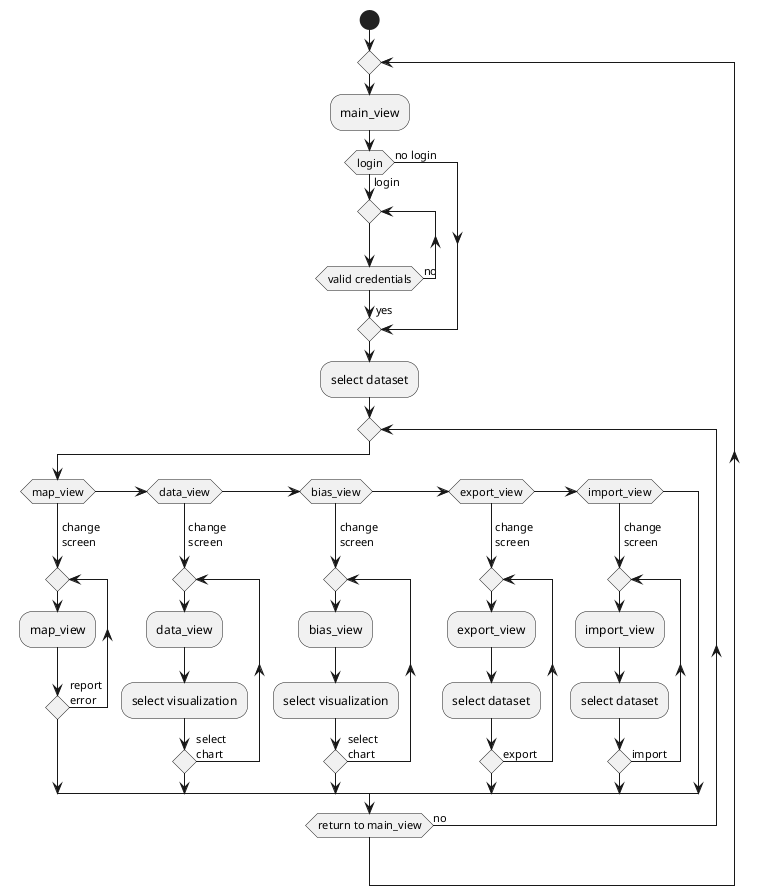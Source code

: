 @startuml
start



repeat

:main_view;
if (login) then (login)
    repeat
    repeat while (valid credentials) is (no)
    ->yes;
else (no login)
endif


:select dataset;
/'
this nested repeat was the only way I could think of to get the
desired flow, still not quite sure how to get the 'yes' label on
the bottom, and leaving an unclosed repeat is probably bad form,
but makes this look worse
'/
repeat

if (map_view) then (\nchange\nscreen)
    repeat
    :map_view;
    repeat while ( ) is (report\nerror)
elseif (data_view) then (\nchange\nscreen)
    repeat
    :data_view;
    :select visualization;
    repeat while ( ) is (select\nchart)
elseif (bias_view) then (\nchange\nscreen)
    repeat
    :bias_view;
    :select visualization;
    repeat while ( ) is (select\nchart)
elseif (export_view) then (\nchange\nscreen)
    repeat
    :export_view;
    :select dataset;
    repeat while ( ) is (export)
elseif (import_view) then (\nchange\nscreen)
    repeat
    :import_view;
    :select dataset;
    repeat while ( ) is (import)

endif

repeat while (return to main_view) is (no)



@enduml
